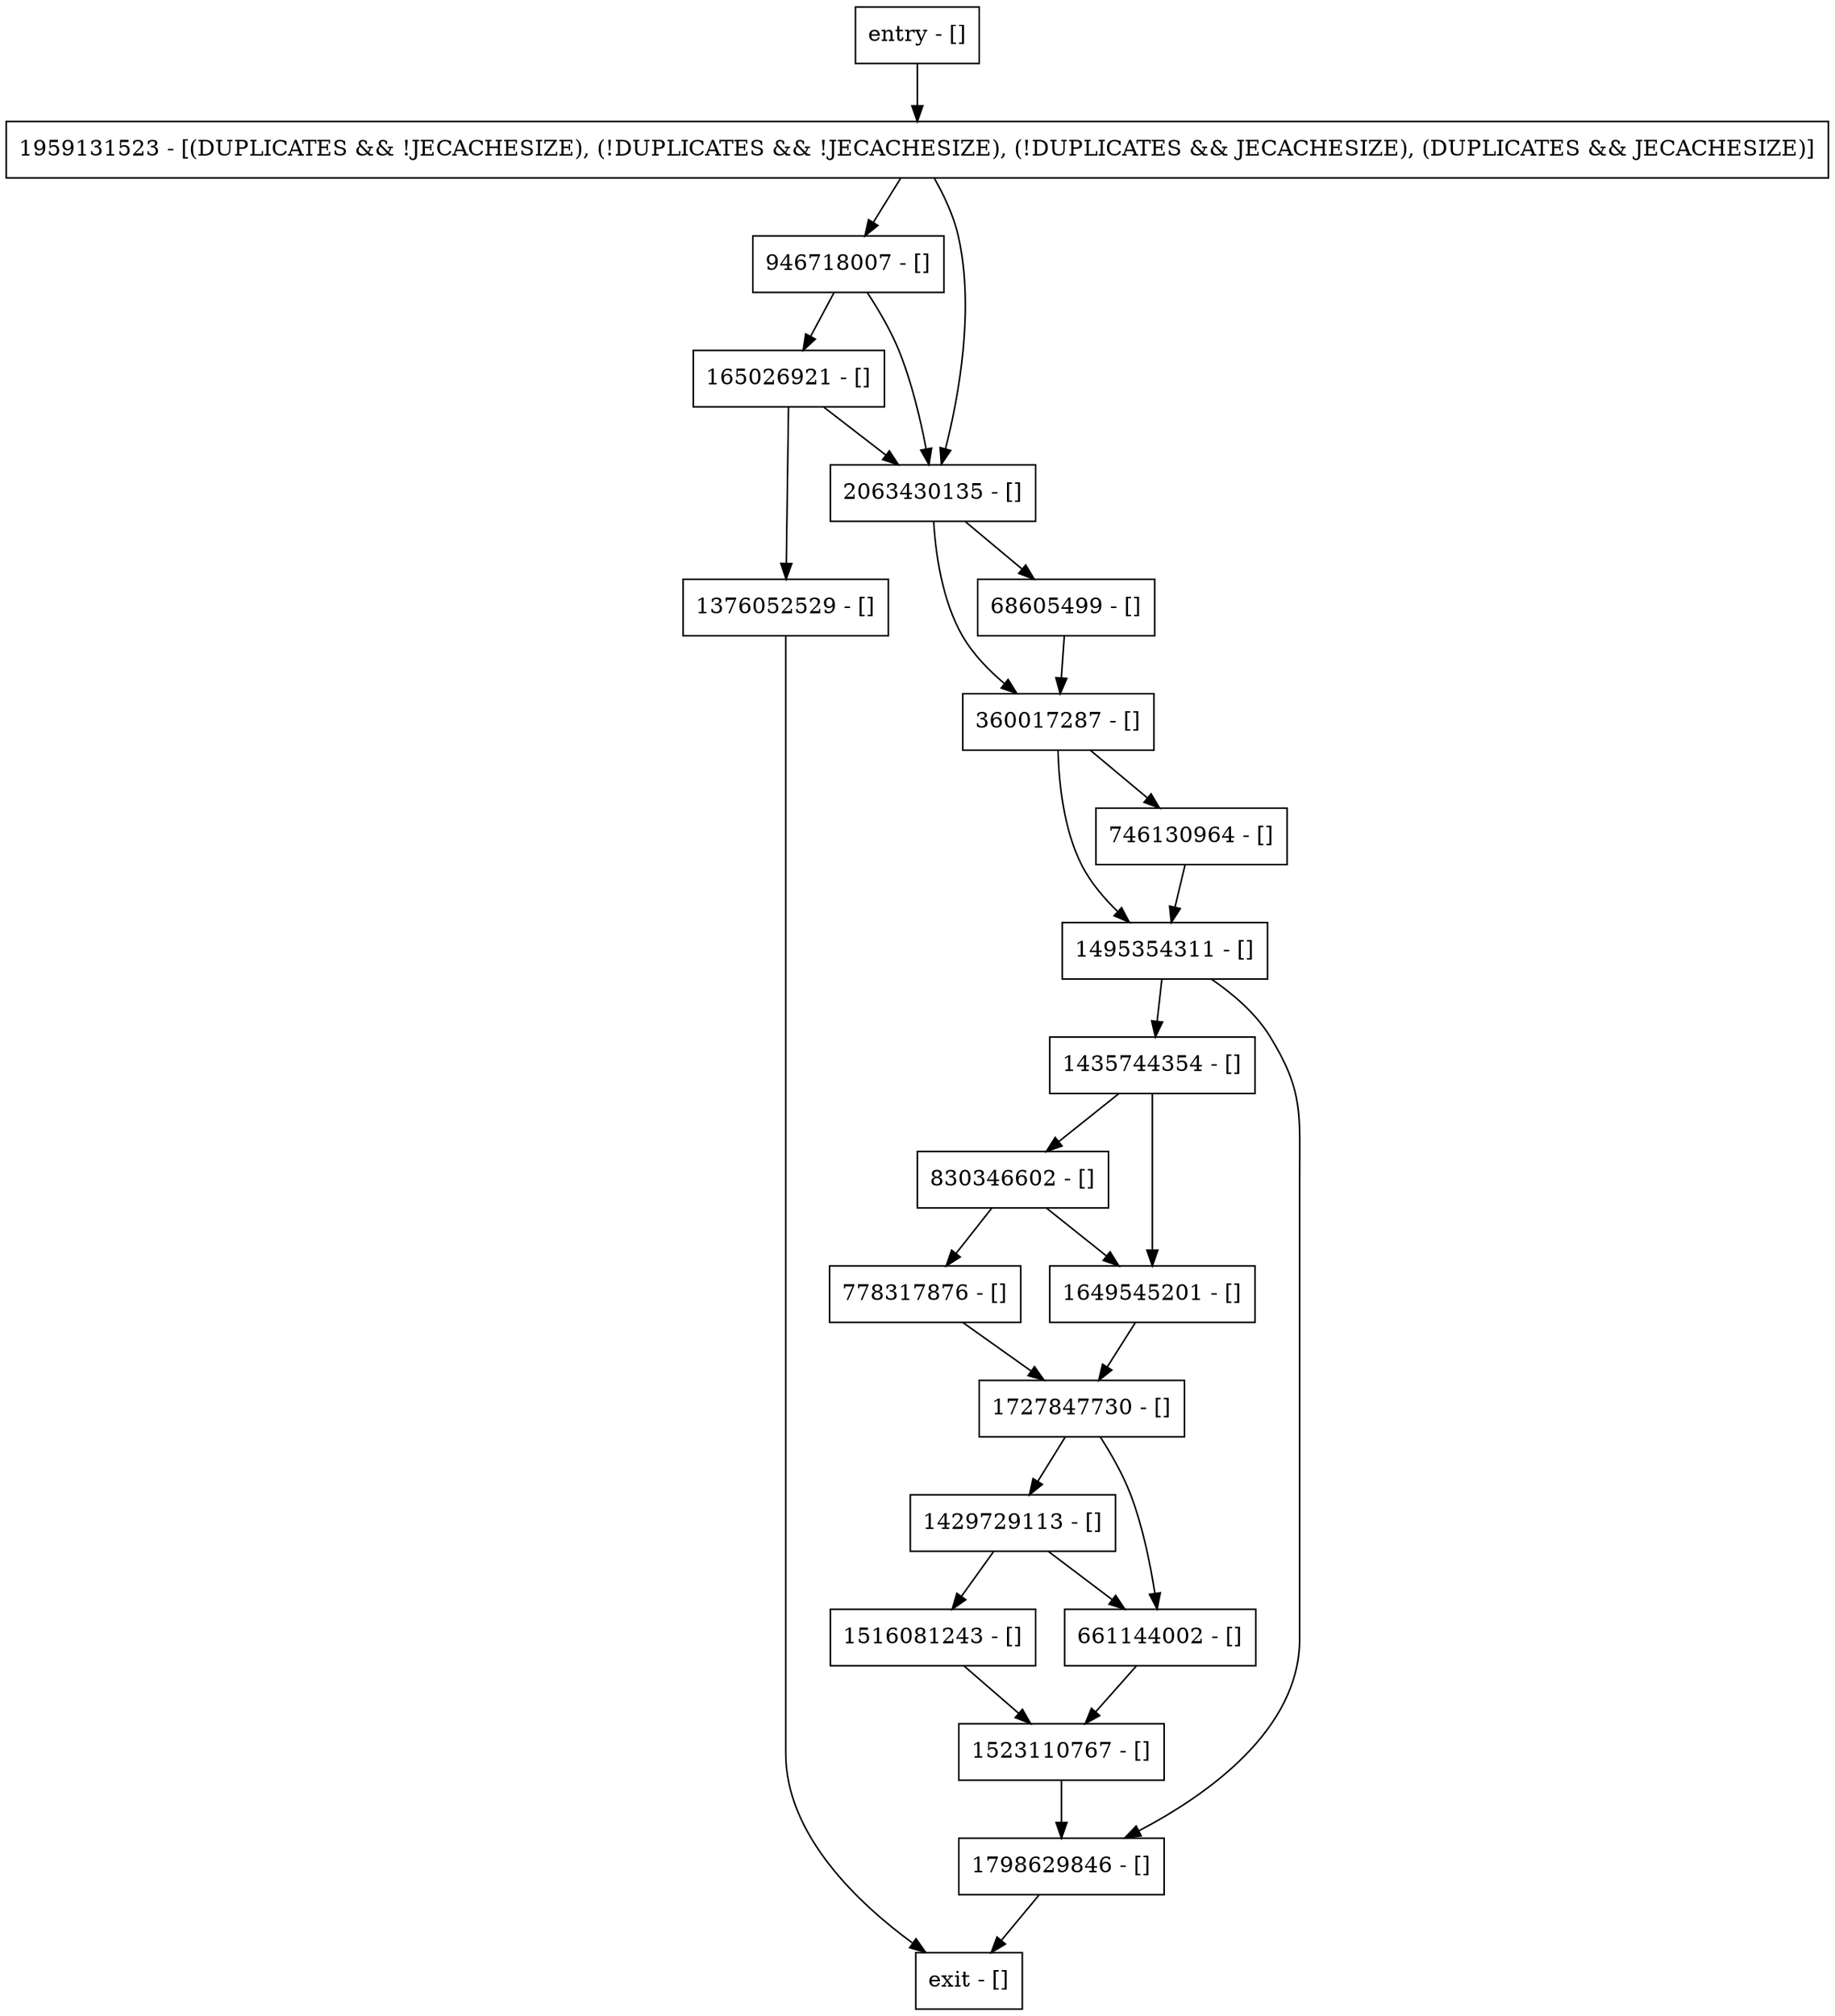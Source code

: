 digraph initWithEnvironment {
node [shape=record];
661144002 [label="661144002 - []"];
1798629846 [label="1798629846 - []"];
1959131523 [label="1959131523 - [(DUPLICATES && !JECACHESIZE), (!DUPLICATES && !JECACHESIZE), (!DUPLICATES && JECACHESIZE), (DUPLICATES && JECACHESIZE)]"];
1649545201 [label="1649545201 - []"];
68605499 [label="68605499 - []"];
830346602 [label="830346602 - []"];
946718007 [label="946718007 - []"];
746130964 [label="746130964 - []"];
360017287 [label="360017287 - []"];
1516081243 [label="1516081243 - []"];
1435744354 [label="1435744354 - []"];
1495354311 [label="1495354311 - []"];
entry [label="entry - []"];
exit [label="exit - []"];
165026921 [label="165026921 - []"];
778317876 [label="778317876 - []"];
1523110767 [label="1523110767 - []"];
2063430135 [label="2063430135 - []"];
1429729113 [label="1429729113 - []"];
1376052529 [label="1376052529 - []"];
1727847730 [label="1727847730 - []"];
entry;
exit;
661144002 -> 1523110767;
1798629846 -> exit;
1959131523 -> 946718007;
1959131523 -> 2063430135;
1649545201 -> 1727847730;
68605499 -> 360017287;
830346602 -> 778317876;
830346602 -> 1649545201;
946718007 -> 165026921;
946718007 -> 2063430135;
746130964 -> 1495354311;
360017287 -> 746130964;
360017287 -> 1495354311;
1516081243 -> 1523110767;
1435744354 -> 1649545201;
1435744354 -> 830346602;
1495354311 -> 1798629846;
1495354311 -> 1435744354;
entry -> 1959131523;
165026921 -> 2063430135;
165026921 -> 1376052529;
778317876 -> 1727847730;
1523110767 -> 1798629846;
2063430135 -> 68605499;
2063430135 -> 360017287;
1429729113 -> 661144002;
1429729113 -> 1516081243;
1376052529 -> exit;
1727847730 -> 661144002;
1727847730 -> 1429729113;
}
